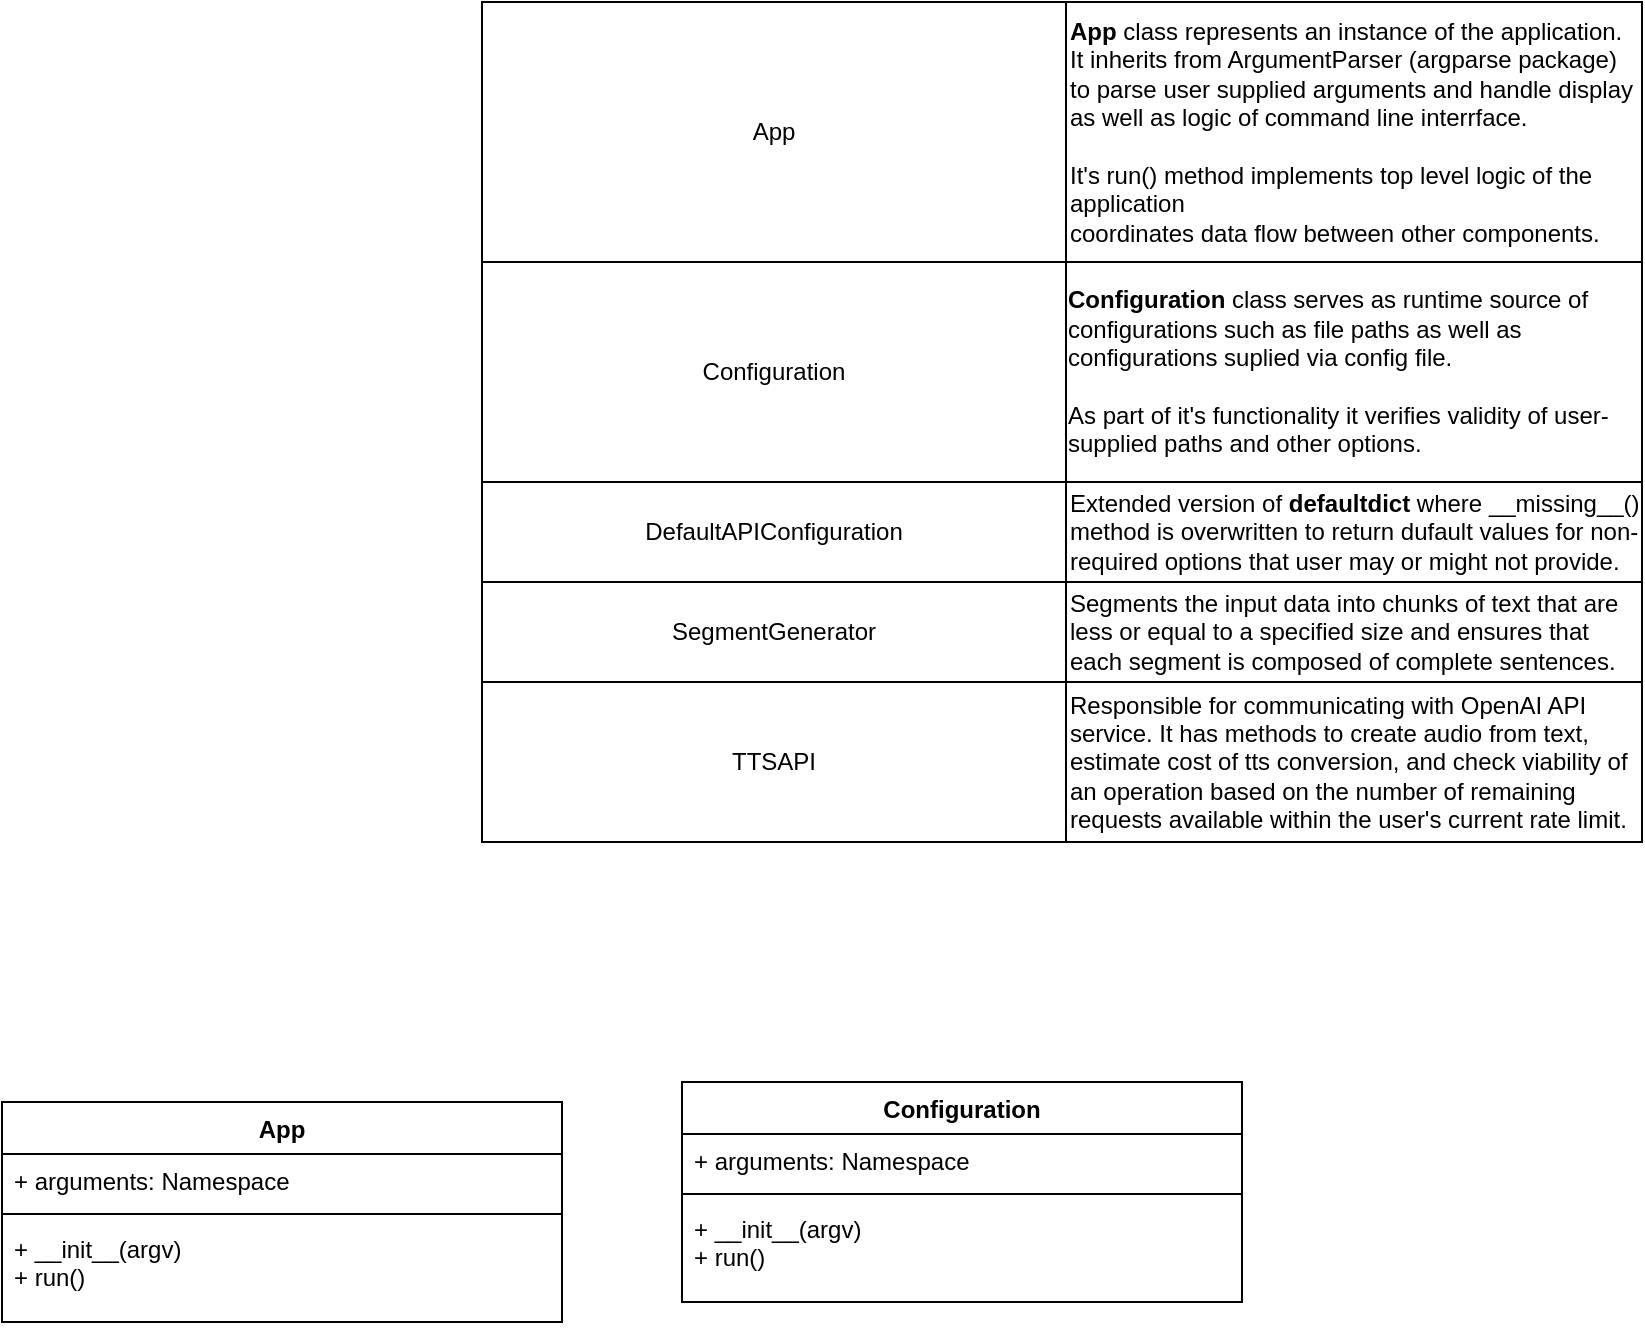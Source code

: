 <mxfile version="22.1.2" type="device">
  <diagram name="Page-1" id="nxzP-WKnG5CjMn-z9xEN">
    <mxGraphModel dx="1642" dy="1927" grid="1" gridSize="10" guides="1" tooltips="1" connect="1" arrows="1" fold="1" page="1" pageScale="1" pageWidth="850" pageHeight="1100" math="0" shadow="0">
      <root>
        <mxCell id="0" />
        <mxCell id="1" parent="0" />
        <mxCell id="MZg2YMzQPQKOLDvqLEEp-1" value="App&lt;br&gt;" style="swimlane;fontStyle=1;align=center;verticalAlign=top;childLayout=stackLayout;horizontal=1;startSize=26;horizontalStack=0;resizeParent=1;resizeParentMax=0;resizeLast=0;collapsible=1;marginBottom=0;whiteSpace=wrap;html=1;" parent="1" vertex="1">
          <mxGeometry x="-20" y="400" width="280" height="110" as="geometry" />
        </mxCell>
        <mxCell id="MZg2YMzQPQKOLDvqLEEp-2" value="+ arguments: Namespace" style="text;strokeColor=none;fillColor=none;align=left;verticalAlign=top;spacingLeft=4;spacingRight=4;overflow=hidden;rotatable=0;points=[[0,0.5],[1,0.5]];portConstraint=eastwest;whiteSpace=wrap;html=1;" parent="MZg2YMzQPQKOLDvqLEEp-1" vertex="1">
          <mxGeometry y="26" width="280" height="26" as="geometry" />
        </mxCell>
        <mxCell id="MZg2YMzQPQKOLDvqLEEp-3" value="" style="line;strokeWidth=1;fillColor=none;align=left;verticalAlign=middle;spacingTop=-1;spacingLeft=3;spacingRight=3;rotatable=0;labelPosition=right;points=[];portConstraint=eastwest;strokeColor=inherit;" parent="MZg2YMzQPQKOLDvqLEEp-1" vertex="1">
          <mxGeometry y="52" width="280" height="8" as="geometry" />
        </mxCell>
        <mxCell id="MZg2YMzQPQKOLDvqLEEp-4" value="+ __init__(argv)&lt;br&gt;+ run()" style="text;strokeColor=none;fillColor=none;align=left;verticalAlign=top;spacingLeft=4;spacingRight=4;overflow=hidden;rotatable=0;points=[[0,0.5],[1,0.5]];portConstraint=eastwest;whiteSpace=wrap;html=1;" parent="MZg2YMzQPQKOLDvqLEEp-1" vertex="1">
          <mxGeometry y="60" width="280" height="50" as="geometry" />
        </mxCell>
        <mxCell id="MZg2YMzQPQKOLDvqLEEp-6" value="Configuration" style="swimlane;fontStyle=1;align=center;verticalAlign=top;childLayout=stackLayout;horizontal=1;startSize=26;horizontalStack=0;resizeParent=1;resizeParentMax=0;resizeLast=0;collapsible=1;marginBottom=0;whiteSpace=wrap;html=1;" parent="1" vertex="1">
          <mxGeometry x="320" y="390" width="280" height="110" as="geometry" />
        </mxCell>
        <mxCell id="MZg2YMzQPQKOLDvqLEEp-7" value="+ arguments: Namespace" style="text;strokeColor=none;fillColor=none;align=left;verticalAlign=top;spacingLeft=4;spacingRight=4;overflow=hidden;rotatable=0;points=[[0,0.5],[1,0.5]];portConstraint=eastwest;whiteSpace=wrap;html=1;" parent="MZg2YMzQPQKOLDvqLEEp-6" vertex="1">
          <mxGeometry y="26" width="280" height="26" as="geometry" />
        </mxCell>
        <mxCell id="MZg2YMzQPQKOLDvqLEEp-8" value="" style="line;strokeWidth=1;fillColor=none;align=left;verticalAlign=middle;spacingTop=-1;spacingLeft=3;spacingRight=3;rotatable=0;labelPosition=right;points=[];portConstraint=eastwest;strokeColor=inherit;" parent="MZg2YMzQPQKOLDvqLEEp-6" vertex="1">
          <mxGeometry y="52" width="280" height="8" as="geometry" />
        </mxCell>
        <mxCell id="MZg2YMzQPQKOLDvqLEEp-9" value="+ __init__(argv)&lt;br&gt;+ run()" style="text;strokeColor=none;fillColor=none;align=left;verticalAlign=top;spacingLeft=4;spacingRight=4;overflow=hidden;rotatable=0;points=[[0,0.5],[1,0.5]];portConstraint=eastwest;whiteSpace=wrap;html=1;" parent="MZg2YMzQPQKOLDvqLEEp-6" vertex="1">
          <mxGeometry y="60" width="280" height="50" as="geometry" />
        </mxCell>
        <mxCell id="MZg2YMzQPQKOLDvqLEEp-11" value="" style="shape=table;startSize=0;container=1;collapsible=0;childLayout=tableLayout;" parent="1" vertex="1">
          <mxGeometry x="220" y="-150" width="580" height="420" as="geometry" />
        </mxCell>
        <mxCell id="MZg2YMzQPQKOLDvqLEEp-12" value="" style="shape=tableRow;horizontal=0;startSize=0;swimlaneHead=0;swimlaneBody=0;strokeColor=inherit;top=0;left=0;bottom=0;right=0;collapsible=0;dropTarget=0;fillColor=none;points=[[0,0.5],[1,0.5]];portConstraint=eastwest;" parent="MZg2YMzQPQKOLDvqLEEp-11" vertex="1">
          <mxGeometry width="580" height="130" as="geometry" />
        </mxCell>
        <mxCell id="MZg2YMzQPQKOLDvqLEEp-13" value="App" style="shape=partialRectangle;html=1;whiteSpace=wrap;connectable=0;strokeColor=inherit;overflow=hidden;fillColor=none;top=0;left=0;bottom=0;right=0;pointerEvents=1;" parent="MZg2YMzQPQKOLDvqLEEp-12" vertex="1">
          <mxGeometry width="292" height="130" as="geometry">
            <mxRectangle width="292" height="130" as="alternateBounds" />
          </mxGeometry>
        </mxCell>
        <mxCell id="MZg2YMzQPQKOLDvqLEEp-14" value="&lt;b style=&quot;border-color: var(--border-color);&quot;&gt;App&lt;/b&gt;&amp;nbsp;class represents an instance of the application.&lt;br style=&quot;border-color: var(--border-color);&quot;&gt;&lt;span style=&quot;&quot;&gt;It inherits from ArgumentParser (argparse package)&lt;/span&gt;&lt;br style=&quot;border-color: var(--border-color);&quot;&gt;&lt;span style=&quot;&quot;&gt;to parse user supplied arguments and handle display&lt;/span&gt;&lt;br style=&quot;border-color: var(--border-color);&quot;&gt;&lt;span style=&quot;&quot;&gt;as well as logic of command line interrface.&amp;nbsp;&lt;/span&gt;&lt;br style=&quot;border-color: var(--border-color);&quot;&gt;&lt;div style=&quot;border-color: var(--border-color);&quot;&gt;&lt;br style=&quot;border-color: var(--border-color);&quot;&gt;&lt;/div&gt;&lt;span style=&quot;&quot;&gt;It&#39;s run() method implements top level logic of the application&amp;nbsp;&lt;/span&gt;&lt;br style=&quot;border-color: var(--border-color);&quot;&gt;&lt;span style=&quot;&quot;&gt;coordinates data flow between other components.&amp;nbsp;&lt;/span&gt;" style="shape=partialRectangle;html=1;whiteSpace=wrap;connectable=0;strokeColor=inherit;overflow=hidden;fillColor=none;top=0;left=0;bottom=0;right=0;pointerEvents=1;align=left;" parent="MZg2YMzQPQKOLDvqLEEp-12" vertex="1">
          <mxGeometry x="292" width="288" height="130" as="geometry">
            <mxRectangle width="288" height="130" as="alternateBounds" />
          </mxGeometry>
        </mxCell>
        <mxCell id="MZg2YMzQPQKOLDvqLEEp-15" value="" style="shape=tableRow;horizontal=0;startSize=0;swimlaneHead=0;swimlaneBody=0;strokeColor=inherit;top=0;left=0;bottom=0;right=0;collapsible=0;dropTarget=0;fillColor=none;points=[[0,0.5],[1,0.5]];portConstraint=eastwest;" parent="MZg2YMzQPQKOLDvqLEEp-11" vertex="1">
          <mxGeometry y="130" width="580" height="110" as="geometry" />
        </mxCell>
        <mxCell id="MZg2YMzQPQKOLDvqLEEp-16" value="Configuration" style="shape=partialRectangle;html=1;whiteSpace=wrap;connectable=0;strokeColor=inherit;overflow=hidden;fillColor=none;top=0;left=0;bottom=0;right=0;pointerEvents=1;" parent="MZg2YMzQPQKOLDvqLEEp-15" vertex="1">
          <mxGeometry width="292" height="110" as="geometry">
            <mxRectangle width="292" height="110" as="alternateBounds" />
          </mxGeometry>
        </mxCell>
        <mxCell id="MZg2YMzQPQKOLDvqLEEp-17" value="&lt;div style=&quot;border-color: var(--border-color); text-align: left;&quot;&gt;&lt;b style=&quot;border-color: var(--border-color);&quot;&gt;Configuration&lt;/b&gt;&amp;nbsp;class serves as runtime source of configurations&amp;nbsp;&lt;span style=&quot;background-color: initial;&quot;&gt;such as file paths as well as configurations suplied via config file.&lt;/span&gt;&lt;/div&gt;&lt;div style=&quot;border-color: var(--border-color); text-align: left;&quot;&gt;&lt;br style=&quot;border-color: var(--border-color);&quot;&gt;&lt;/div&gt;&lt;div style=&quot;border-color: var(--border-color); text-align: left;&quot;&gt;&lt;span style=&quot;border-color: var(--border-color); background-color: initial;&quot;&gt;As part of it&#39;s functionality it verifies validity of user-supplied paths&amp;nbsp;&lt;/span&gt;&lt;span style=&quot;background-color: initial;&quot;&gt;and other options.&lt;/span&gt;&lt;/div&gt;" style="shape=partialRectangle;html=1;whiteSpace=wrap;connectable=0;strokeColor=inherit;overflow=hidden;fillColor=none;top=0;left=0;bottom=0;right=0;pointerEvents=1;" parent="MZg2YMzQPQKOLDvqLEEp-15" vertex="1">
          <mxGeometry x="292" width="288" height="110" as="geometry">
            <mxRectangle width="288" height="110" as="alternateBounds" />
          </mxGeometry>
        </mxCell>
        <mxCell id="MZg2YMzQPQKOLDvqLEEp-18" value="" style="shape=tableRow;horizontal=0;startSize=0;swimlaneHead=0;swimlaneBody=0;strokeColor=inherit;top=0;left=0;bottom=0;right=0;collapsible=0;dropTarget=0;fillColor=none;points=[[0,0.5],[1,0.5]];portConstraint=eastwest;" parent="MZg2YMzQPQKOLDvqLEEp-11" vertex="1">
          <mxGeometry y="240" width="580" height="50" as="geometry" />
        </mxCell>
        <mxCell id="MZg2YMzQPQKOLDvqLEEp-19" value="DefaultAPIConfiguration" style="shape=partialRectangle;html=1;whiteSpace=wrap;connectable=0;strokeColor=inherit;overflow=hidden;fillColor=none;top=0;left=0;bottom=0;right=0;pointerEvents=1;" parent="MZg2YMzQPQKOLDvqLEEp-18" vertex="1">
          <mxGeometry width="292" height="50" as="geometry">
            <mxRectangle width="292" height="50" as="alternateBounds" />
          </mxGeometry>
        </mxCell>
        <mxCell id="MZg2YMzQPQKOLDvqLEEp-20" value="Extended version of &lt;b&gt;defaultdict &lt;/b&gt;where __missing__()&lt;br&gt;method is overwritten to return dufault values for non-required options that user may or might not provide." style="shape=partialRectangle;html=1;whiteSpace=wrap;connectable=0;strokeColor=inherit;overflow=hidden;fillColor=none;top=0;left=0;bottom=0;right=0;pointerEvents=1;align=left;" parent="MZg2YMzQPQKOLDvqLEEp-18" vertex="1">
          <mxGeometry x="292" width="288" height="50" as="geometry">
            <mxRectangle width="288" height="50" as="alternateBounds" />
          </mxGeometry>
        </mxCell>
        <mxCell id="MZg2YMzQPQKOLDvqLEEp-21" value="" style="shape=tableRow;horizontal=0;startSize=0;swimlaneHead=0;swimlaneBody=0;strokeColor=inherit;top=0;left=0;bottom=0;right=0;collapsible=0;dropTarget=0;fillColor=none;points=[[0,0.5],[1,0.5]];portConstraint=eastwest;" parent="MZg2YMzQPQKOLDvqLEEp-11" vertex="1">
          <mxGeometry y="290" width="580" height="50" as="geometry" />
        </mxCell>
        <mxCell id="MZg2YMzQPQKOLDvqLEEp-22" value="SegmentGenerator" style="shape=partialRectangle;html=1;whiteSpace=wrap;connectable=0;strokeColor=inherit;overflow=hidden;fillColor=none;top=0;left=0;bottom=0;right=0;pointerEvents=1;" parent="MZg2YMzQPQKOLDvqLEEp-21" vertex="1">
          <mxGeometry width="292" height="50" as="geometry">
            <mxRectangle width="292" height="50" as="alternateBounds" />
          </mxGeometry>
        </mxCell>
        <mxCell id="MZg2YMzQPQKOLDvqLEEp-23" value="Segments the input data into chunks of text that are less or equal to a specified size and ensures that each segment is composed of complete sentences." style="shape=partialRectangle;html=1;whiteSpace=wrap;connectable=0;strokeColor=inherit;overflow=hidden;fillColor=none;top=0;left=0;bottom=0;right=0;pointerEvents=1;align=left;" parent="MZg2YMzQPQKOLDvqLEEp-21" vertex="1">
          <mxGeometry x="292" width="288" height="50" as="geometry">
            <mxRectangle width="288" height="50" as="alternateBounds" />
          </mxGeometry>
        </mxCell>
        <mxCell id="MZg2YMzQPQKOLDvqLEEp-24" value="" style="shape=tableRow;horizontal=0;startSize=0;swimlaneHead=0;swimlaneBody=0;strokeColor=inherit;top=0;left=0;bottom=0;right=0;collapsible=0;dropTarget=0;fillColor=none;points=[[0,0.5],[1,0.5]];portConstraint=eastwest;" parent="MZg2YMzQPQKOLDvqLEEp-11" vertex="1">
          <mxGeometry y="340" width="580" height="80" as="geometry" />
        </mxCell>
        <mxCell id="MZg2YMzQPQKOLDvqLEEp-25" value="TTSAPI" style="shape=partialRectangle;html=1;whiteSpace=wrap;connectable=0;strokeColor=inherit;overflow=hidden;fillColor=none;top=0;left=0;bottom=0;right=0;pointerEvents=1;" parent="MZg2YMzQPQKOLDvqLEEp-24" vertex="1">
          <mxGeometry width="292" height="80" as="geometry">
            <mxRectangle width="292" height="80" as="alternateBounds" />
          </mxGeometry>
        </mxCell>
        <mxCell id="MZg2YMzQPQKOLDvqLEEp-26" value="Responsible for communicating with OpenAI API service. It has methods to create audio from text, estimate cost of tts conversion, and check viability of an operation based on the number of remaining requests available within the user&#39;s current rate limit.&amp;nbsp;" style="shape=partialRectangle;html=1;whiteSpace=wrap;connectable=0;strokeColor=inherit;overflow=hidden;fillColor=none;top=0;left=0;bottom=0;right=0;pointerEvents=1;align=left;" parent="MZg2YMzQPQKOLDvqLEEp-24" vertex="1">
          <mxGeometry x="292" width="288" height="80" as="geometry">
            <mxRectangle width="288" height="80" as="alternateBounds" />
          </mxGeometry>
        </mxCell>
      </root>
    </mxGraphModel>
  </diagram>
</mxfile>
